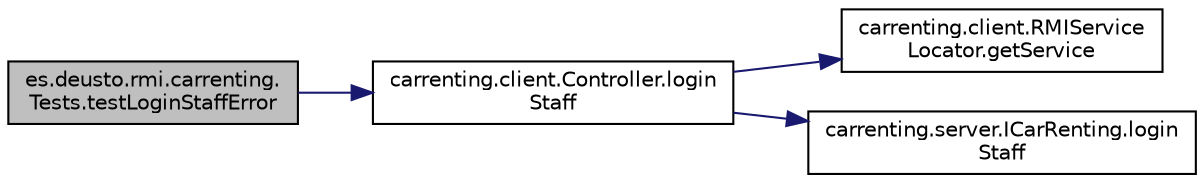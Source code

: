 digraph "es.deusto.rmi.carrenting.Tests.testLoginStaffError"
{
 // LATEX_PDF_SIZE
  edge [fontname="Helvetica",fontsize="10",labelfontname="Helvetica",labelfontsize="10"];
  node [fontname="Helvetica",fontsize="10",shape=record];
  rankdir="LR";
  Node81 [label="es.deusto.rmi.carrenting.\lTests.testLoginStaffError",height=0.2,width=0.4,color="black", fillcolor="grey75", style="filled", fontcolor="black",tooltip=" "];
  Node81 -> Node82 [color="midnightblue",fontsize="10",style="solid",fontname="Helvetica"];
  Node82 [label="carrenting.client.Controller.login\lStaff",height=0.2,width=0.4,color="black", fillcolor="white", style="filled",URL="$classcarrenting_1_1client_1_1_controller.html#ae1141f30035d8d32ec22db92b3710f8c",tooltip=" "];
  Node82 -> Node83 [color="midnightblue",fontsize="10",style="solid",fontname="Helvetica"];
  Node83 [label="carrenting.client.RMIService\lLocator.getService",height=0.2,width=0.4,color="black", fillcolor="white", style="filled",URL="$classcarrenting_1_1client_1_1_r_m_i_service_locator.html#a0ac0c6fa2786c97632c927749a53237c",tooltip=" "];
  Node82 -> Node84 [color="midnightblue",fontsize="10",style="solid",fontname="Helvetica"];
  Node84 [label="carrenting.server.ICarRenting.login\lStaff",height=0.2,width=0.4,color="black", fillcolor="white", style="filled",URL="$interfacecarrenting_1_1server_1_1_i_car_renting.html#affb9a568ddfe7cd2712f367c38e0e432",tooltip=" "];
}
